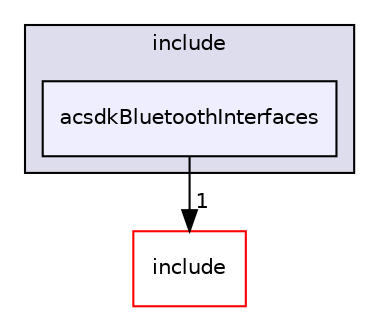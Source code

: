 digraph "/workplace/avs-device-sdk/capabilities/Bluetooth/acsdkBluetoothInterfaces/test/include/acsdkBluetoothInterfaces" {
  compound=true
  node [ fontsize="10", fontname="Helvetica"];
  edge [ labelfontsize="10", labelfontname="Helvetica"];
  subgraph clusterdir_8cd5192a203bbe4875016e93f133f8c7 {
    graph [ bgcolor="#ddddee", pencolor="black", label="include" fontname="Helvetica", fontsize="10", URL="dir_8cd5192a203bbe4875016e93f133f8c7.html"]
  dir_b1f2f961f44527f9ba4c8f629523bb9a [shape=box, label="acsdkBluetoothInterfaces", style="filled", fillcolor="#eeeeff", pencolor="black", URL="dir_b1f2f961f44527f9ba4c8f629523bb9a.html"];
  }
  dir_cbaa0c2bd1e08c672f344a40c1ff8458 [shape=box label="include" fillcolor="white" style="filled" color="red" URL="dir_cbaa0c2bd1e08c672f344a40c1ff8458.html"];
  dir_b1f2f961f44527f9ba4c8f629523bb9a->dir_cbaa0c2bd1e08c672f344a40c1ff8458 [headlabel="1", labeldistance=1.5 headhref="dir_000292_000288.html"];
}
